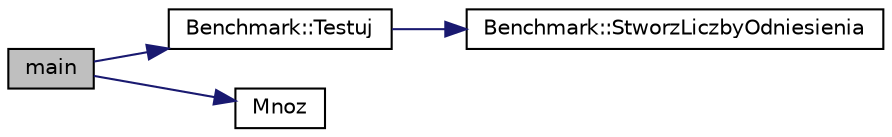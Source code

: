 digraph "main"
{
  edge [fontname="Helvetica",fontsize="10",labelfontname="Helvetica",labelfontsize="10"];
  node [fontname="Helvetica",fontsize="10",shape=record];
  rankdir="LR";
  Node1 [label="main",height=0.2,width=0.4,color="black", fillcolor="grey75", style="filled" fontcolor="black"];
  Node1 -> Node2 [color="midnightblue",fontsize="10",style="solid"];
  Node2 [label="Benchmark::Testuj",height=0.2,width=0.4,color="black", fillcolor="white", style="filled",URL="$class_benchmark.html#a845e97251244e016fd76a211386ec9d6"];
  Node2 -> Node3 [color="midnightblue",fontsize="10",style="solid"];
  Node3 [label="Benchmark::StworzLiczbyOdniesienia",height=0.2,width=0.4,color="black", fillcolor="white", style="filled",URL="$class_benchmark.html#a9f023bc3ca418b0a9bdc44e622091866"];
  Node1 -> Node4 [color="midnightblue",fontsize="10",style="solid"];
  Node4 [label="Mnoz",height=0.2,width=0.4,color="black", fillcolor="white", style="filled",URL="$main_8cpp.html#a9fff6391ebc95767fd0907014cd82011"];
}
